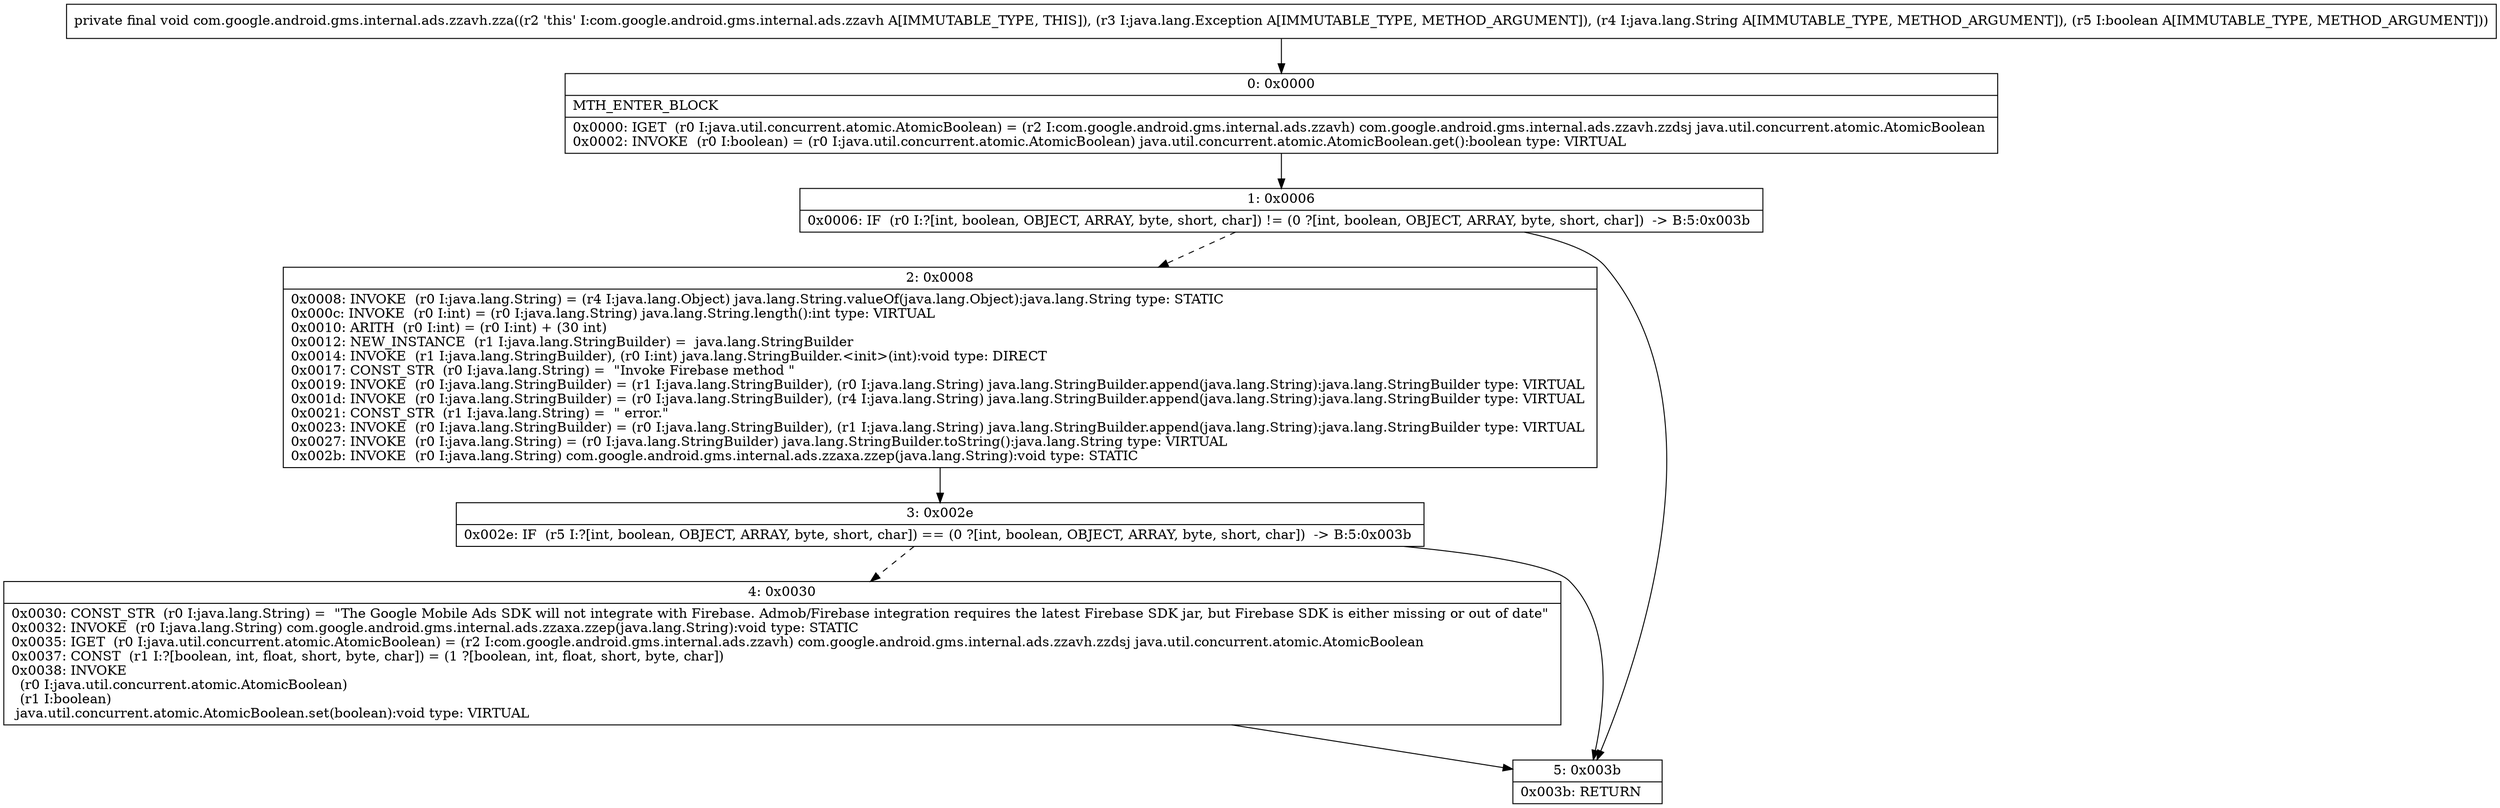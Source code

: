 digraph "CFG forcom.google.android.gms.internal.ads.zzavh.zza(Ljava\/lang\/Exception;Ljava\/lang\/String;Z)V" {
Node_0 [shape=record,label="{0\:\ 0x0000|MTH_ENTER_BLOCK\l|0x0000: IGET  (r0 I:java.util.concurrent.atomic.AtomicBoolean) = (r2 I:com.google.android.gms.internal.ads.zzavh) com.google.android.gms.internal.ads.zzavh.zzdsj java.util.concurrent.atomic.AtomicBoolean \l0x0002: INVOKE  (r0 I:boolean) = (r0 I:java.util.concurrent.atomic.AtomicBoolean) java.util.concurrent.atomic.AtomicBoolean.get():boolean type: VIRTUAL \l}"];
Node_1 [shape=record,label="{1\:\ 0x0006|0x0006: IF  (r0 I:?[int, boolean, OBJECT, ARRAY, byte, short, char]) != (0 ?[int, boolean, OBJECT, ARRAY, byte, short, char])  \-\> B:5:0x003b \l}"];
Node_2 [shape=record,label="{2\:\ 0x0008|0x0008: INVOKE  (r0 I:java.lang.String) = (r4 I:java.lang.Object) java.lang.String.valueOf(java.lang.Object):java.lang.String type: STATIC \l0x000c: INVOKE  (r0 I:int) = (r0 I:java.lang.String) java.lang.String.length():int type: VIRTUAL \l0x0010: ARITH  (r0 I:int) = (r0 I:int) + (30 int) \l0x0012: NEW_INSTANCE  (r1 I:java.lang.StringBuilder) =  java.lang.StringBuilder \l0x0014: INVOKE  (r1 I:java.lang.StringBuilder), (r0 I:int) java.lang.StringBuilder.\<init\>(int):void type: DIRECT \l0x0017: CONST_STR  (r0 I:java.lang.String) =  \"Invoke Firebase method \" \l0x0019: INVOKE  (r0 I:java.lang.StringBuilder) = (r1 I:java.lang.StringBuilder), (r0 I:java.lang.String) java.lang.StringBuilder.append(java.lang.String):java.lang.StringBuilder type: VIRTUAL \l0x001d: INVOKE  (r0 I:java.lang.StringBuilder) = (r0 I:java.lang.StringBuilder), (r4 I:java.lang.String) java.lang.StringBuilder.append(java.lang.String):java.lang.StringBuilder type: VIRTUAL \l0x0021: CONST_STR  (r1 I:java.lang.String) =  \" error.\" \l0x0023: INVOKE  (r0 I:java.lang.StringBuilder) = (r0 I:java.lang.StringBuilder), (r1 I:java.lang.String) java.lang.StringBuilder.append(java.lang.String):java.lang.StringBuilder type: VIRTUAL \l0x0027: INVOKE  (r0 I:java.lang.String) = (r0 I:java.lang.StringBuilder) java.lang.StringBuilder.toString():java.lang.String type: VIRTUAL \l0x002b: INVOKE  (r0 I:java.lang.String) com.google.android.gms.internal.ads.zzaxa.zzep(java.lang.String):void type: STATIC \l}"];
Node_3 [shape=record,label="{3\:\ 0x002e|0x002e: IF  (r5 I:?[int, boolean, OBJECT, ARRAY, byte, short, char]) == (0 ?[int, boolean, OBJECT, ARRAY, byte, short, char])  \-\> B:5:0x003b \l}"];
Node_4 [shape=record,label="{4\:\ 0x0030|0x0030: CONST_STR  (r0 I:java.lang.String) =  \"The Google Mobile Ads SDK will not integrate with Firebase. Admob\/Firebase integration requires the latest Firebase SDK jar, but Firebase SDK is either missing or out of date\" \l0x0032: INVOKE  (r0 I:java.lang.String) com.google.android.gms.internal.ads.zzaxa.zzep(java.lang.String):void type: STATIC \l0x0035: IGET  (r0 I:java.util.concurrent.atomic.AtomicBoolean) = (r2 I:com.google.android.gms.internal.ads.zzavh) com.google.android.gms.internal.ads.zzavh.zzdsj java.util.concurrent.atomic.AtomicBoolean \l0x0037: CONST  (r1 I:?[boolean, int, float, short, byte, char]) = (1 ?[boolean, int, float, short, byte, char]) \l0x0038: INVOKE  \l  (r0 I:java.util.concurrent.atomic.AtomicBoolean)\l  (r1 I:boolean)\l java.util.concurrent.atomic.AtomicBoolean.set(boolean):void type: VIRTUAL \l}"];
Node_5 [shape=record,label="{5\:\ 0x003b|0x003b: RETURN   \l}"];
MethodNode[shape=record,label="{private final void com.google.android.gms.internal.ads.zzavh.zza((r2 'this' I:com.google.android.gms.internal.ads.zzavh A[IMMUTABLE_TYPE, THIS]), (r3 I:java.lang.Exception A[IMMUTABLE_TYPE, METHOD_ARGUMENT]), (r4 I:java.lang.String A[IMMUTABLE_TYPE, METHOD_ARGUMENT]), (r5 I:boolean A[IMMUTABLE_TYPE, METHOD_ARGUMENT])) }"];
MethodNode -> Node_0;
Node_0 -> Node_1;
Node_1 -> Node_2[style=dashed];
Node_1 -> Node_5;
Node_2 -> Node_3;
Node_3 -> Node_4[style=dashed];
Node_3 -> Node_5;
Node_4 -> Node_5;
}

